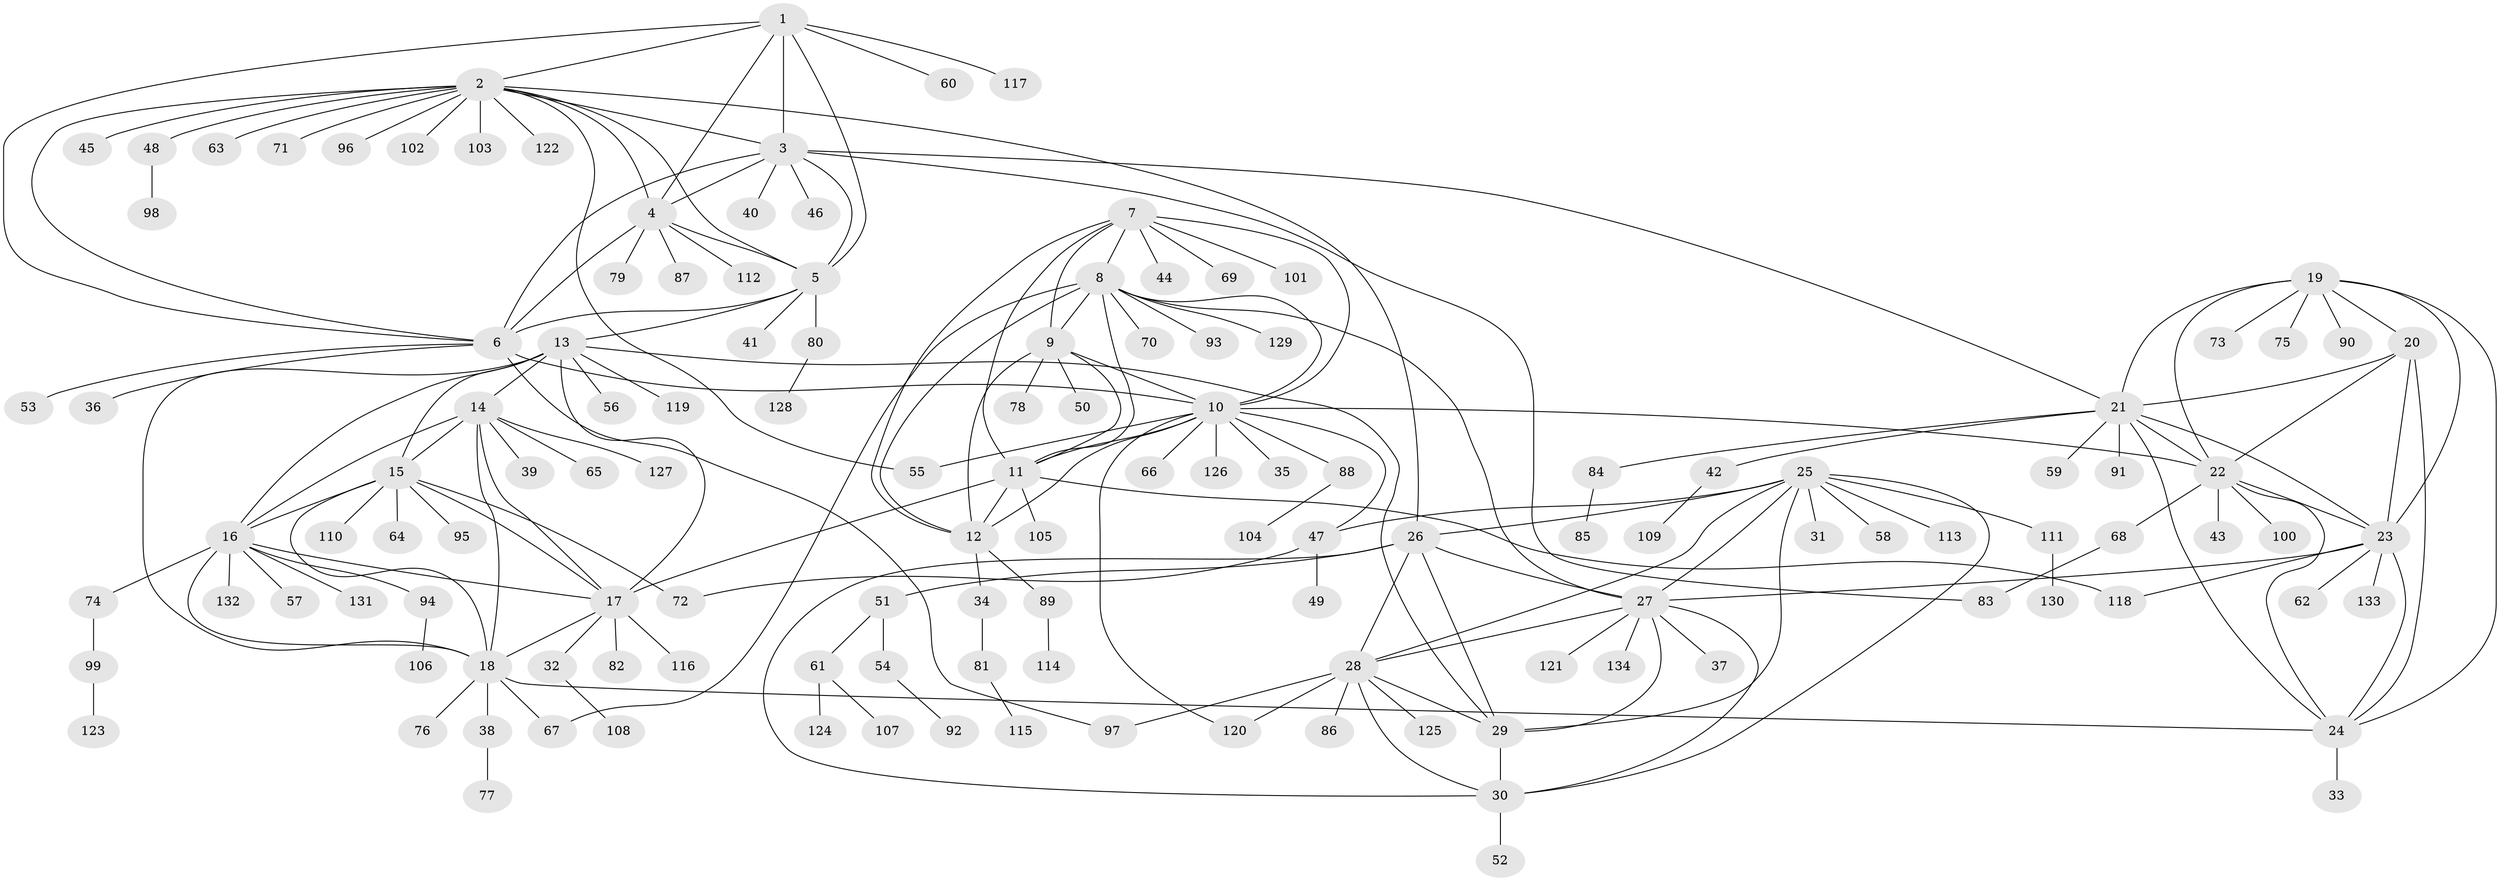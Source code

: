 // Generated by graph-tools (version 1.1) at 2025/26/03/09/25 03:26:38]
// undirected, 134 vertices, 197 edges
graph export_dot {
graph [start="1"]
  node [color=gray90,style=filled];
  1;
  2;
  3;
  4;
  5;
  6;
  7;
  8;
  9;
  10;
  11;
  12;
  13;
  14;
  15;
  16;
  17;
  18;
  19;
  20;
  21;
  22;
  23;
  24;
  25;
  26;
  27;
  28;
  29;
  30;
  31;
  32;
  33;
  34;
  35;
  36;
  37;
  38;
  39;
  40;
  41;
  42;
  43;
  44;
  45;
  46;
  47;
  48;
  49;
  50;
  51;
  52;
  53;
  54;
  55;
  56;
  57;
  58;
  59;
  60;
  61;
  62;
  63;
  64;
  65;
  66;
  67;
  68;
  69;
  70;
  71;
  72;
  73;
  74;
  75;
  76;
  77;
  78;
  79;
  80;
  81;
  82;
  83;
  84;
  85;
  86;
  87;
  88;
  89;
  90;
  91;
  92;
  93;
  94;
  95;
  96;
  97;
  98;
  99;
  100;
  101;
  102;
  103;
  104;
  105;
  106;
  107;
  108;
  109;
  110;
  111;
  112;
  113;
  114;
  115;
  116;
  117;
  118;
  119;
  120;
  121;
  122;
  123;
  124;
  125;
  126;
  127;
  128;
  129;
  130;
  131;
  132;
  133;
  134;
  1 -- 2;
  1 -- 3;
  1 -- 4;
  1 -- 5;
  1 -- 6;
  1 -- 60;
  1 -- 117;
  2 -- 3;
  2 -- 4;
  2 -- 5;
  2 -- 6;
  2 -- 26;
  2 -- 45;
  2 -- 48;
  2 -- 55;
  2 -- 63;
  2 -- 71;
  2 -- 96;
  2 -- 102;
  2 -- 103;
  2 -- 122;
  3 -- 4;
  3 -- 5;
  3 -- 6;
  3 -- 21;
  3 -- 40;
  3 -- 46;
  3 -- 83;
  4 -- 5;
  4 -- 6;
  4 -- 79;
  4 -- 87;
  4 -- 112;
  5 -- 6;
  5 -- 13;
  5 -- 41;
  5 -- 80;
  6 -- 10;
  6 -- 36;
  6 -- 53;
  6 -- 97;
  7 -- 8;
  7 -- 9;
  7 -- 10;
  7 -- 11;
  7 -- 12;
  7 -- 44;
  7 -- 69;
  7 -- 101;
  8 -- 9;
  8 -- 10;
  8 -- 11;
  8 -- 12;
  8 -- 27;
  8 -- 67;
  8 -- 70;
  8 -- 93;
  8 -- 129;
  9 -- 10;
  9 -- 11;
  9 -- 12;
  9 -- 50;
  9 -- 78;
  10 -- 11;
  10 -- 12;
  10 -- 22;
  10 -- 35;
  10 -- 47;
  10 -- 55;
  10 -- 66;
  10 -- 88;
  10 -- 120;
  10 -- 126;
  11 -- 12;
  11 -- 17;
  11 -- 105;
  11 -- 118;
  12 -- 34;
  12 -- 89;
  13 -- 14;
  13 -- 15;
  13 -- 16;
  13 -- 17;
  13 -- 18;
  13 -- 29;
  13 -- 56;
  13 -- 119;
  14 -- 15;
  14 -- 16;
  14 -- 17;
  14 -- 18;
  14 -- 39;
  14 -- 65;
  14 -- 127;
  15 -- 16;
  15 -- 17;
  15 -- 18;
  15 -- 64;
  15 -- 72;
  15 -- 95;
  15 -- 110;
  16 -- 17;
  16 -- 18;
  16 -- 57;
  16 -- 74;
  16 -- 94;
  16 -- 131;
  16 -- 132;
  17 -- 18;
  17 -- 32;
  17 -- 82;
  17 -- 116;
  18 -- 24;
  18 -- 38;
  18 -- 67;
  18 -- 76;
  19 -- 20;
  19 -- 21;
  19 -- 22;
  19 -- 23;
  19 -- 24;
  19 -- 73;
  19 -- 75;
  19 -- 90;
  20 -- 21;
  20 -- 22;
  20 -- 23;
  20 -- 24;
  21 -- 22;
  21 -- 23;
  21 -- 24;
  21 -- 42;
  21 -- 59;
  21 -- 84;
  21 -- 91;
  22 -- 23;
  22 -- 24;
  22 -- 43;
  22 -- 68;
  22 -- 100;
  23 -- 24;
  23 -- 27;
  23 -- 62;
  23 -- 118;
  23 -- 133;
  24 -- 33;
  25 -- 26;
  25 -- 27;
  25 -- 28;
  25 -- 29;
  25 -- 30;
  25 -- 31;
  25 -- 47;
  25 -- 58;
  25 -- 111;
  25 -- 113;
  26 -- 27;
  26 -- 28;
  26 -- 29;
  26 -- 30;
  26 -- 51;
  27 -- 28;
  27 -- 29;
  27 -- 30;
  27 -- 37;
  27 -- 121;
  27 -- 134;
  28 -- 29;
  28 -- 30;
  28 -- 86;
  28 -- 97;
  28 -- 120;
  28 -- 125;
  29 -- 30;
  30 -- 52;
  32 -- 108;
  34 -- 81;
  38 -- 77;
  42 -- 109;
  47 -- 49;
  47 -- 72;
  48 -- 98;
  51 -- 54;
  51 -- 61;
  54 -- 92;
  61 -- 107;
  61 -- 124;
  68 -- 83;
  74 -- 99;
  80 -- 128;
  81 -- 115;
  84 -- 85;
  88 -- 104;
  89 -- 114;
  94 -- 106;
  99 -- 123;
  111 -- 130;
}
